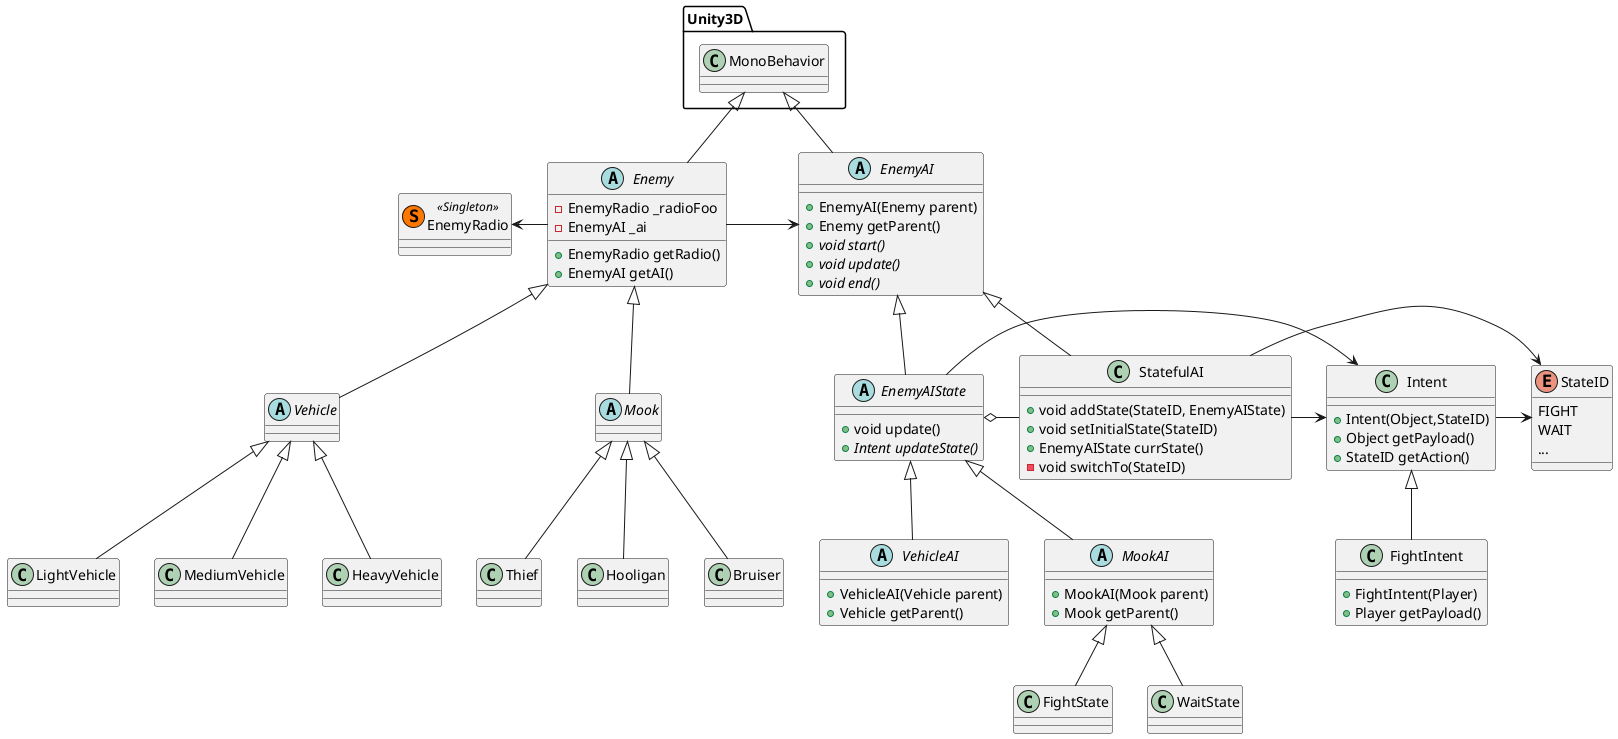 ﻿@startuml
class EnemyRadio << (S,#FF7700) Singleton >> {

}

abstract class Enemy {
	-EnemyRadio _radioFoo
	-EnemyAI _ai
	
	+EnemyRadio getRadio()
	+EnemyAI getAI()
}
EnemyRadio <- Enemy
Enemy -> EnemyAI
Unity3D.MonoBehavior <|-- Enemy

abstract class Vehicle{

}
Enemy <|-- Vehicle
abstract class Mook{

}
Enemy <|-- Mook

Vehicle <|-- LightVehicle
Vehicle <|-- MediumVehicle
Vehicle <|-- HeavyVehicle 

Mook <|-- Thief
Mook <|-- Hooligan
Mook <|-- Bruiser

abstract class EnemyAI{
	+EnemyAI(Enemy parent)
	+Enemy getParent()
	{abstract} +void start()
	{abstract} +void update()
	{abstract} +void end()
}
Unity3D.MonoBehavior <|-- EnemyAI
abstract class EnemyAIState{
	+void update()
	{abstract} +Intent updateState()
}
EnemyAI <|-- EnemyAIState
abstract class VehicleAI {
	+VehicleAI(Vehicle parent)
	+Vehicle getParent()
}
EnemyAIState <|-- VehicleAI
abstract class MookAI {
	+MookAI(Mook parent)
	+Mook getParent()
}
EnemyAIState <|-- MookAI

class StatefulAI {
	+void addState(StateID, EnemyAIState)
	+void setInitialState(StateID)
	+EnemyAIState currState()
	-void switchTo(StateID)
}
EnemyAIState o- StatefulAI
EnemyAI <|-- StatefulAI

MookAI <|-- FightState
MookAI <|-- WaitState

enum StateID {
	FIGHT
	WAIT
	...
}
StatefulAI -> StateID
class Intent {
	+Intent(Object,StateID)
	+Object getPayload()
	+StateID getAction()
}
StatefulAI -> Intent
EnemyAIState -> Intent
Intent -> StateID

class FightIntent {
	+FightIntent(Player)
	+Player getPayload()
}
Intent <|-- FightIntent

@enduml